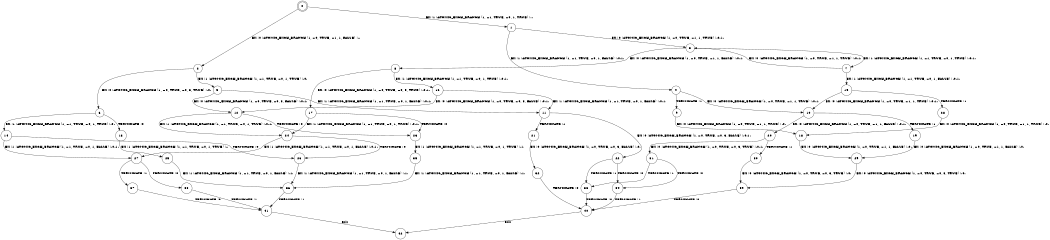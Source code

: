 digraph BCG {
size = "7, 10.5";
center = TRUE;
node [shape = circle];
0 [peripheries = 2];
0 -> 1 [label = "EX !1 !ATOMIC_EXCH_BRANCH (1, +1, TRUE, +0, 1, TRUE) !::"];
0 -> 2 [label = "EX !0 !ATOMIC_EXCH_BRANCH (1, +0, TRUE, +1, 1, FALSE) !::"];
1 -> 3 [label = "EX !0 !ATOMIC_EXCH_BRANCH (1, +0, TRUE, +1, 1, TRUE) !:0:1:"];
1 -> 4 [label = "EX !1 !ATOMIC_EXCH_BRANCH (1, +1, TRUE, +0, 1, FALSE) !:0:1:"];
2 -> 5 [label = "EX !1 !ATOMIC_EXCH_BRANCH (1, +1, TRUE, +0, 1, TRUE) !:0:"];
2 -> 6 [label = "EX !0 !ATOMIC_EXCH_BRANCH (1, +0, TRUE, +0, 3, TRUE) !:0:"];
3 -> 7 [label = "EX !1 !ATOMIC_EXCH_BRANCH (1, +1, TRUE, +0, 1, TRUE) !:0:1:"];
3 -> 8 [label = "EX !0 !ATOMIC_EXCH_BRANCH (1, +0, TRUE, +1, 1, FALSE) !:0:1:"];
4 -> 9 [label = "TERMINATE !1"];
4 -> 10 [label = "EX !0 !ATOMIC_EXCH_BRANCH (1, +0, TRUE, +1, 1, TRUE) !:0:1:"];
5 -> 11 [label = "EX !1 !ATOMIC_EXCH_BRANCH (1, +1, TRUE, +0, 1, FALSE) !:0:1:"];
5 -> 12 [label = "EX !0 !ATOMIC_EXCH_BRANCH (1, +0, TRUE, +0, 3, FALSE) !:0:1:"];
6 -> 13 [label = "TERMINATE !0"];
6 -> 14 [label = "EX !1 !ATOMIC_EXCH_BRANCH (1, +1, TRUE, +0, 1, TRUE) !:0:"];
7 -> 15 [label = "EX !1 !ATOMIC_EXCH_BRANCH (1, +1, TRUE, +0, 1, FALSE) !:0:1:"];
7 -> 3 [label = "EX !0 !ATOMIC_EXCH_BRANCH (1, +0, TRUE, +1, 1, TRUE) !:0:1:"];
8 -> 16 [label = "EX !1 !ATOMIC_EXCH_BRANCH (1, +1, TRUE, +0, 1, TRUE) !:0:1:"];
8 -> 17 [label = "EX !0 !ATOMIC_EXCH_BRANCH (1, +0, TRUE, +0, 3, TRUE) !:0:1:"];
9 -> 18 [label = "EX !0 !ATOMIC_EXCH_BRANCH (1, +0, TRUE, +1, 1, TRUE) !:0:"];
10 -> 19 [label = "TERMINATE !1"];
10 -> 20 [label = "EX !0 !ATOMIC_EXCH_BRANCH (1, +0, TRUE, +1, 1, FALSE) !:0:1:"];
11 -> 21 [label = "TERMINATE !1"];
11 -> 22 [label = "EX !0 !ATOMIC_EXCH_BRANCH (1, +0, TRUE, +0, 3, FALSE) !:0:1:"];
12 -> 23 [label = "TERMINATE !0"];
12 -> 24 [label = "EX !1 !ATOMIC_EXCH_BRANCH (1, +1, TRUE, +0, 1, TRUE) !:0:1:"];
13 -> 25 [label = "EX !1 !ATOMIC_EXCH_BRANCH (1, +1, TRUE, +0, 1, TRUE) !::"];
14 -> 26 [label = "TERMINATE !0"];
14 -> 27 [label = "EX !1 !ATOMIC_EXCH_BRANCH (1, +1, TRUE, +0, 1, FALSE) !:0:1:"];
15 -> 28 [label = "TERMINATE !1"];
15 -> 10 [label = "EX !0 !ATOMIC_EXCH_BRANCH (1, +0, TRUE, +1, 1, TRUE) !:0:1:"];
16 -> 11 [label = "EX !1 !ATOMIC_EXCH_BRANCH (1, +1, TRUE, +0, 1, FALSE) !:0:1:"];
16 -> 12 [label = "EX !0 !ATOMIC_EXCH_BRANCH (1, +0, TRUE, +0, 3, FALSE) !:0:1:"];
17 -> 23 [label = "TERMINATE !0"];
17 -> 24 [label = "EX !1 !ATOMIC_EXCH_BRANCH (1, +1, TRUE, +0, 1, TRUE) !:0:1:"];
18 -> 29 [label = "EX !0 !ATOMIC_EXCH_BRANCH (1, +0, TRUE, +1, 1, FALSE) !:0:"];
19 -> 29 [label = "EX !0 !ATOMIC_EXCH_BRANCH (1, +0, TRUE, +1, 1, FALSE) !:0:"];
20 -> 30 [label = "TERMINATE !1"];
20 -> 31 [label = "EX !0 !ATOMIC_EXCH_BRANCH (1, +0, TRUE, +0, 3, TRUE) !:0:1:"];
21 -> 32 [label = "EX !0 !ATOMIC_EXCH_BRANCH (1, +0, TRUE, +0, 3, FALSE) !:0:"];
22 -> 33 [label = "TERMINATE !1"];
22 -> 34 [label = "TERMINATE !0"];
23 -> 35 [label = "EX !1 !ATOMIC_EXCH_BRANCH (1, +1, TRUE, +0, 1, TRUE) !:1:"];
24 -> 26 [label = "TERMINATE !0"];
24 -> 27 [label = "EX !1 !ATOMIC_EXCH_BRANCH (1, +1, TRUE, +0, 1, FALSE) !:0:1:"];
25 -> 36 [label = "EX !1 !ATOMIC_EXCH_BRANCH (1, +1, TRUE, +0, 1, FALSE) !:1:"];
26 -> 36 [label = "EX !1 !ATOMIC_EXCH_BRANCH (1, +1, TRUE, +0, 1, FALSE) !:1:"];
27 -> 37 [label = "TERMINATE !1"];
27 -> 38 [label = "TERMINATE !0"];
28 -> 18 [label = "EX !0 !ATOMIC_EXCH_BRANCH (1, +0, TRUE, +1, 1, TRUE) !:0:"];
29 -> 39 [label = "EX !0 !ATOMIC_EXCH_BRANCH (1, +0, TRUE, +0, 3, TRUE) !:0:"];
30 -> 39 [label = "EX !0 !ATOMIC_EXCH_BRANCH (1, +0, TRUE, +0, 3, TRUE) !:0:"];
31 -> 33 [label = "TERMINATE !1"];
31 -> 34 [label = "TERMINATE !0"];
32 -> 40 [label = "TERMINATE !0"];
33 -> 40 [label = "TERMINATE !0"];
34 -> 40 [label = "TERMINATE !1"];
35 -> 36 [label = "EX !1 !ATOMIC_EXCH_BRANCH (1, +1, TRUE, +0, 1, FALSE) !:1:"];
36 -> 41 [label = "TERMINATE !1"];
37 -> 41 [label = "TERMINATE !0"];
38 -> 41 [label = "TERMINATE !1"];
39 -> 40 [label = "TERMINATE !0"];
40 -> 42 [label = "exit"];
41 -> 42 [label = "exit"];
}
